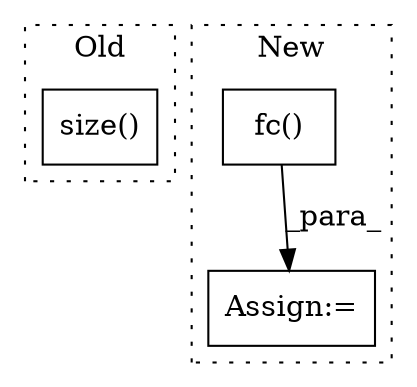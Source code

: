 digraph G {
subgraph cluster0 {
1 [label="size()" a="75" s="4559,4567" l="7,1" shape="box"];
label = "Old";
style="dotted";
}
subgraph cluster1 {
2 [label="fc()" a="75" s="5692,5701" l="8,1" shape="box"];
3 [label="Assign:=" a="68" s="5689" l="3" shape="box"];
label = "New";
style="dotted";
}
2 -> 3 [label="_para_"];
}